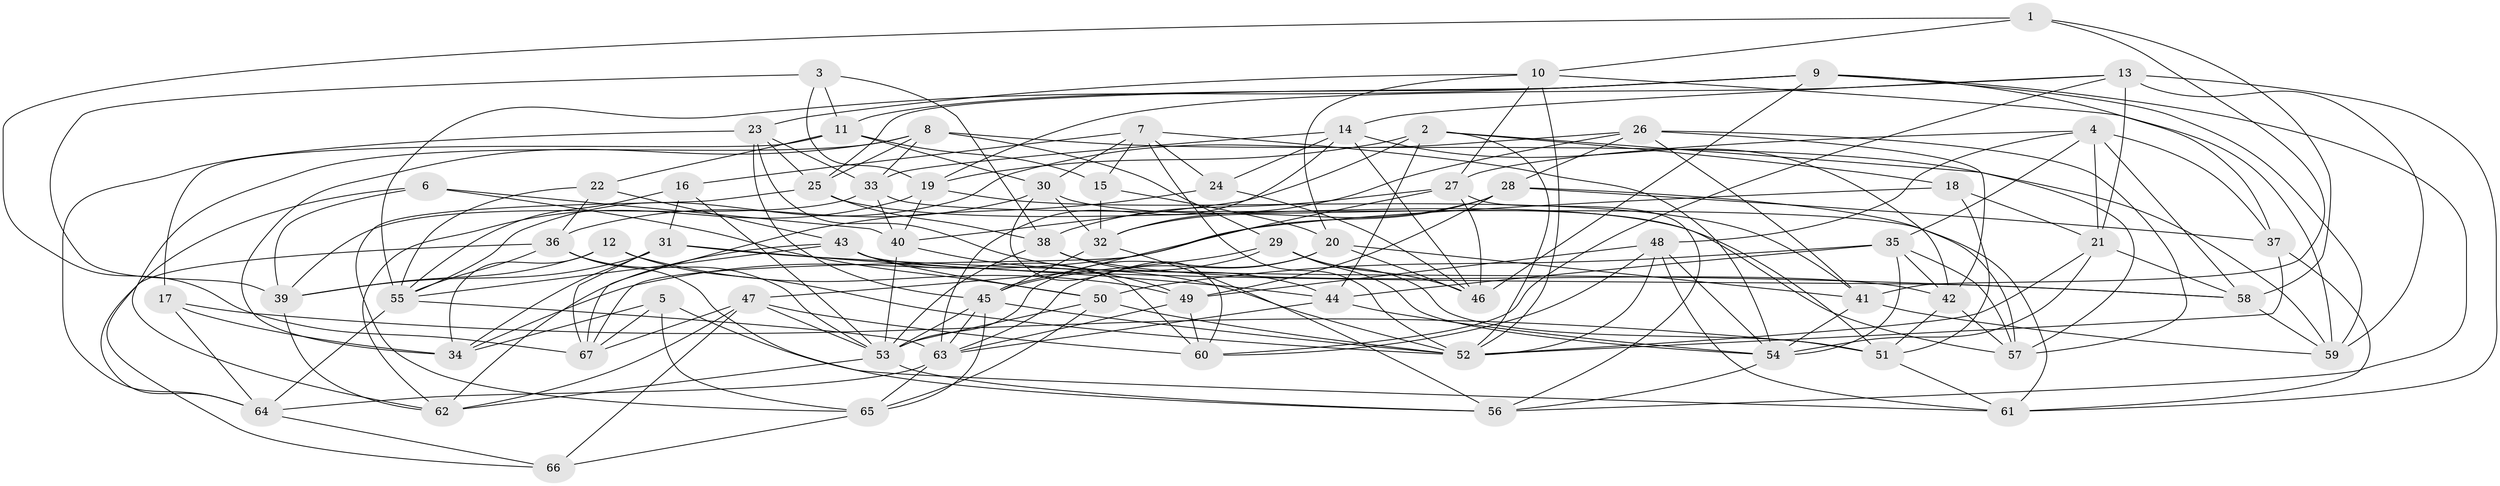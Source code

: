 // original degree distribution, {4: 1.0}
// Generated by graph-tools (version 1.1) at 2025/50/03/09/25 03:50:53]
// undirected, 67 vertices, 197 edges
graph export_dot {
graph [start="1"]
  node [color=gray90,style=filled];
  1;
  2;
  3;
  4;
  5;
  6;
  7;
  8;
  9;
  10;
  11;
  12;
  13;
  14;
  15;
  16;
  17;
  18;
  19;
  20;
  21;
  22;
  23;
  24;
  25;
  26;
  27;
  28;
  29;
  30;
  31;
  32;
  33;
  34;
  35;
  36;
  37;
  38;
  39;
  40;
  41;
  42;
  43;
  44;
  45;
  46;
  47;
  48;
  49;
  50;
  51;
  52;
  53;
  54;
  55;
  56;
  57;
  58;
  59;
  60;
  61;
  62;
  63;
  64;
  65;
  66;
  67;
  1 -- 10 [weight=1.0];
  1 -- 41 [weight=1.0];
  1 -- 58 [weight=1.0];
  1 -- 67 [weight=1.0];
  2 -- 18 [weight=1.0];
  2 -- 19 [weight=1.0];
  2 -- 40 [weight=1.0];
  2 -- 44 [weight=1.0];
  2 -- 52 [weight=1.0];
  2 -- 57 [weight=1.0];
  3 -- 11 [weight=1.0];
  3 -- 19 [weight=1.0];
  3 -- 38 [weight=1.0];
  3 -- 39 [weight=1.0];
  4 -- 21 [weight=1.0];
  4 -- 27 [weight=1.0];
  4 -- 35 [weight=1.0];
  4 -- 37 [weight=1.0];
  4 -- 48 [weight=1.0];
  4 -- 58 [weight=1.0];
  5 -- 34 [weight=1.0];
  5 -- 61 [weight=1.0];
  5 -- 65 [weight=1.0];
  5 -- 67 [weight=1.0];
  6 -- 39 [weight=1.0];
  6 -- 40 [weight=1.0];
  6 -- 50 [weight=1.0];
  6 -- 64 [weight=1.0];
  7 -- 15 [weight=1.0];
  7 -- 16 [weight=1.0];
  7 -- 24 [weight=1.0];
  7 -- 30 [weight=1.0];
  7 -- 52 [weight=1.0];
  7 -- 54 [weight=1.0];
  8 -- 25 [weight=1.0];
  8 -- 29 [weight=1.0];
  8 -- 33 [weight=1.0];
  8 -- 34 [weight=1.0];
  8 -- 59 [weight=1.0];
  8 -- 62 [weight=1.0];
  9 -- 11 [weight=1.0];
  9 -- 25 [weight=1.0];
  9 -- 37 [weight=2.0];
  9 -- 46 [weight=1.0];
  9 -- 55 [weight=1.0];
  9 -- 56 [weight=1.0];
  9 -- 59 [weight=1.0];
  10 -- 20 [weight=1.0];
  10 -- 23 [weight=1.0];
  10 -- 27 [weight=1.0];
  10 -- 52 [weight=1.0];
  10 -- 59 [weight=1.0];
  11 -- 15 [weight=1.0];
  11 -- 17 [weight=1.0];
  11 -- 22 [weight=1.0];
  11 -- 30 [weight=1.0];
  12 -- 34 [weight=1.0];
  12 -- 39 [weight=1.0];
  12 -- 49 [weight=1.0];
  12 -- 52 [weight=1.0];
  13 -- 14 [weight=1.0];
  13 -- 19 [weight=1.0];
  13 -- 21 [weight=1.0];
  13 -- 59 [weight=1.0];
  13 -- 60 [weight=1.0];
  13 -- 61 [weight=1.0];
  14 -- 24 [weight=1.0];
  14 -- 33 [weight=1.0];
  14 -- 42 [weight=1.0];
  14 -- 46 [weight=1.0];
  14 -- 63 [weight=1.0];
  15 -- 20 [weight=1.0];
  15 -- 32 [weight=1.0];
  16 -- 31 [weight=1.0];
  16 -- 53 [weight=1.0];
  16 -- 55 [weight=1.0];
  17 -- 34 [weight=1.0];
  17 -- 51 [weight=1.0];
  17 -- 64 [weight=1.0];
  18 -- 21 [weight=1.0];
  18 -- 34 [weight=1.0];
  18 -- 51 [weight=1.0];
  19 -- 40 [weight=1.0];
  19 -- 41 [weight=1.0];
  19 -- 62 [weight=1.0];
  20 -- 41 [weight=1.0];
  20 -- 46 [weight=1.0];
  20 -- 53 [weight=1.0];
  20 -- 63 [weight=1.0];
  21 -- 52 [weight=1.0];
  21 -- 54 [weight=1.0];
  21 -- 58 [weight=1.0];
  22 -- 36 [weight=1.0];
  22 -- 43 [weight=1.0];
  22 -- 55 [weight=1.0];
  23 -- 25 [weight=1.0];
  23 -- 33 [weight=1.0];
  23 -- 45 [weight=1.0];
  23 -- 52 [weight=1.0];
  23 -- 64 [weight=1.0];
  24 -- 46 [weight=1.0];
  24 -- 67 [weight=1.0];
  25 -- 38 [weight=1.0];
  25 -- 57 [weight=1.0];
  25 -- 65 [weight=1.0];
  26 -- 28 [weight=1.0];
  26 -- 32 [weight=1.0];
  26 -- 41 [weight=1.0];
  26 -- 42 [weight=1.0];
  26 -- 55 [weight=1.0];
  26 -- 57 [weight=1.0];
  27 -- 38 [weight=1.0];
  27 -- 45 [weight=1.0];
  27 -- 46 [weight=1.0];
  27 -- 56 [weight=1.0];
  28 -- 32 [weight=1.0];
  28 -- 37 [weight=1.0];
  28 -- 49 [weight=1.0];
  28 -- 57 [weight=1.0];
  28 -- 67 [weight=1.0];
  29 -- 45 [weight=1.0];
  29 -- 46 [weight=1.0];
  29 -- 47 [weight=1.0];
  29 -- 51 [weight=1.0];
  29 -- 54 [weight=1.0];
  30 -- 32 [weight=1.0];
  30 -- 36 [weight=1.0];
  30 -- 51 [weight=1.0];
  30 -- 60 [weight=1.0];
  31 -- 34 [weight=1.0];
  31 -- 39 [weight=1.0];
  31 -- 44 [weight=1.0];
  31 -- 58 [weight=1.0];
  31 -- 67 [weight=1.0];
  32 -- 45 [weight=1.0];
  32 -- 56 [weight=1.0];
  33 -- 39 [weight=1.0];
  33 -- 40 [weight=1.0];
  33 -- 61 [weight=1.0];
  35 -- 42 [weight=1.0];
  35 -- 44 [weight=1.0];
  35 -- 50 [weight=1.0];
  35 -- 54 [weight=1.0];
  35 -- 57 [weight=1.0];
  36 -- 53 [weight=1.0];
  36 -- 55 [weight=1.0];
  36 -- 56 [weight=1.0];
  36 -- 66 [weight=1.0];
  37 -- 52 [weight=1.0];
  37 -- 61 [weight=1.0];
  38 -- 42 [weight=1.0];
  38 -- 44 [weight=1.0];
  38 -- 53 [weight=1.0];
  39 -- 62 [weight=1.0];
  40 -- 49 [weight=1.0];
  40 -- 53 [weight=1.0];
  41 -- 54 [weight=1.0];
  41 -- 59 [weight=1.0];
  42 -- 51 [weight=1.0];
  42 -- 57 [weight=1.0];
  43 -- 50 [weight=1.0];
  43 -- 55 [weight=1.0];
  43 -- 58 [weight=1.0];
  43 -- 60 [weight=1.0];
  43 -- 62 [weight=1.0];
  44 -- 54 [weight=1.0];
  44 -- 63 [weight=1.0];
  45 -- 52 [weight=1.0];
  45 -- 53 [weight=1.0];
  45 -- 63 [weight=1.0];
  45 -- 65 [weight=1.0];
  47 -- 53 [weight=1.0];
  47 -- 60 [weight=1.0];
  47 -- 62 [weight=1.0];
  47 -- 66 [weight=1.0];
  47 -- 67 [weight=1.0];
  48 -- 49 [weight=1.0];
  48 -- 52 [weight=1.0];
  48 -- 54 [weight=1.0];
  48 -- 60 [weight=1.0];
  48 -- 61 [weight=1.0];
  49 -- 60 [weight=1.0];
  49 -- 63 [weight=1.0];
  50 -- 52 [weight=1.0];
  50 -- 53 [weight=1.0];
  50 -- 65 [weight=1.0];
  51 -- 61 [weight=1.0];
  53 -- 56 [weight=1.0];
  53 -- 62 [weight=1.0];
  54 -- 56 [weight=1.0];
  55 -- 63 [weight=1.0];
  55 -- 64 [weight=1.0];
  58 -- 59 [weight=1.0];
  63 -- 64 [weight=1.0];
  63 -- 65 [weight=1.0];
  64 -- 66 [weight=1.0];
  65 -- 66 [weight=1.0];
}
